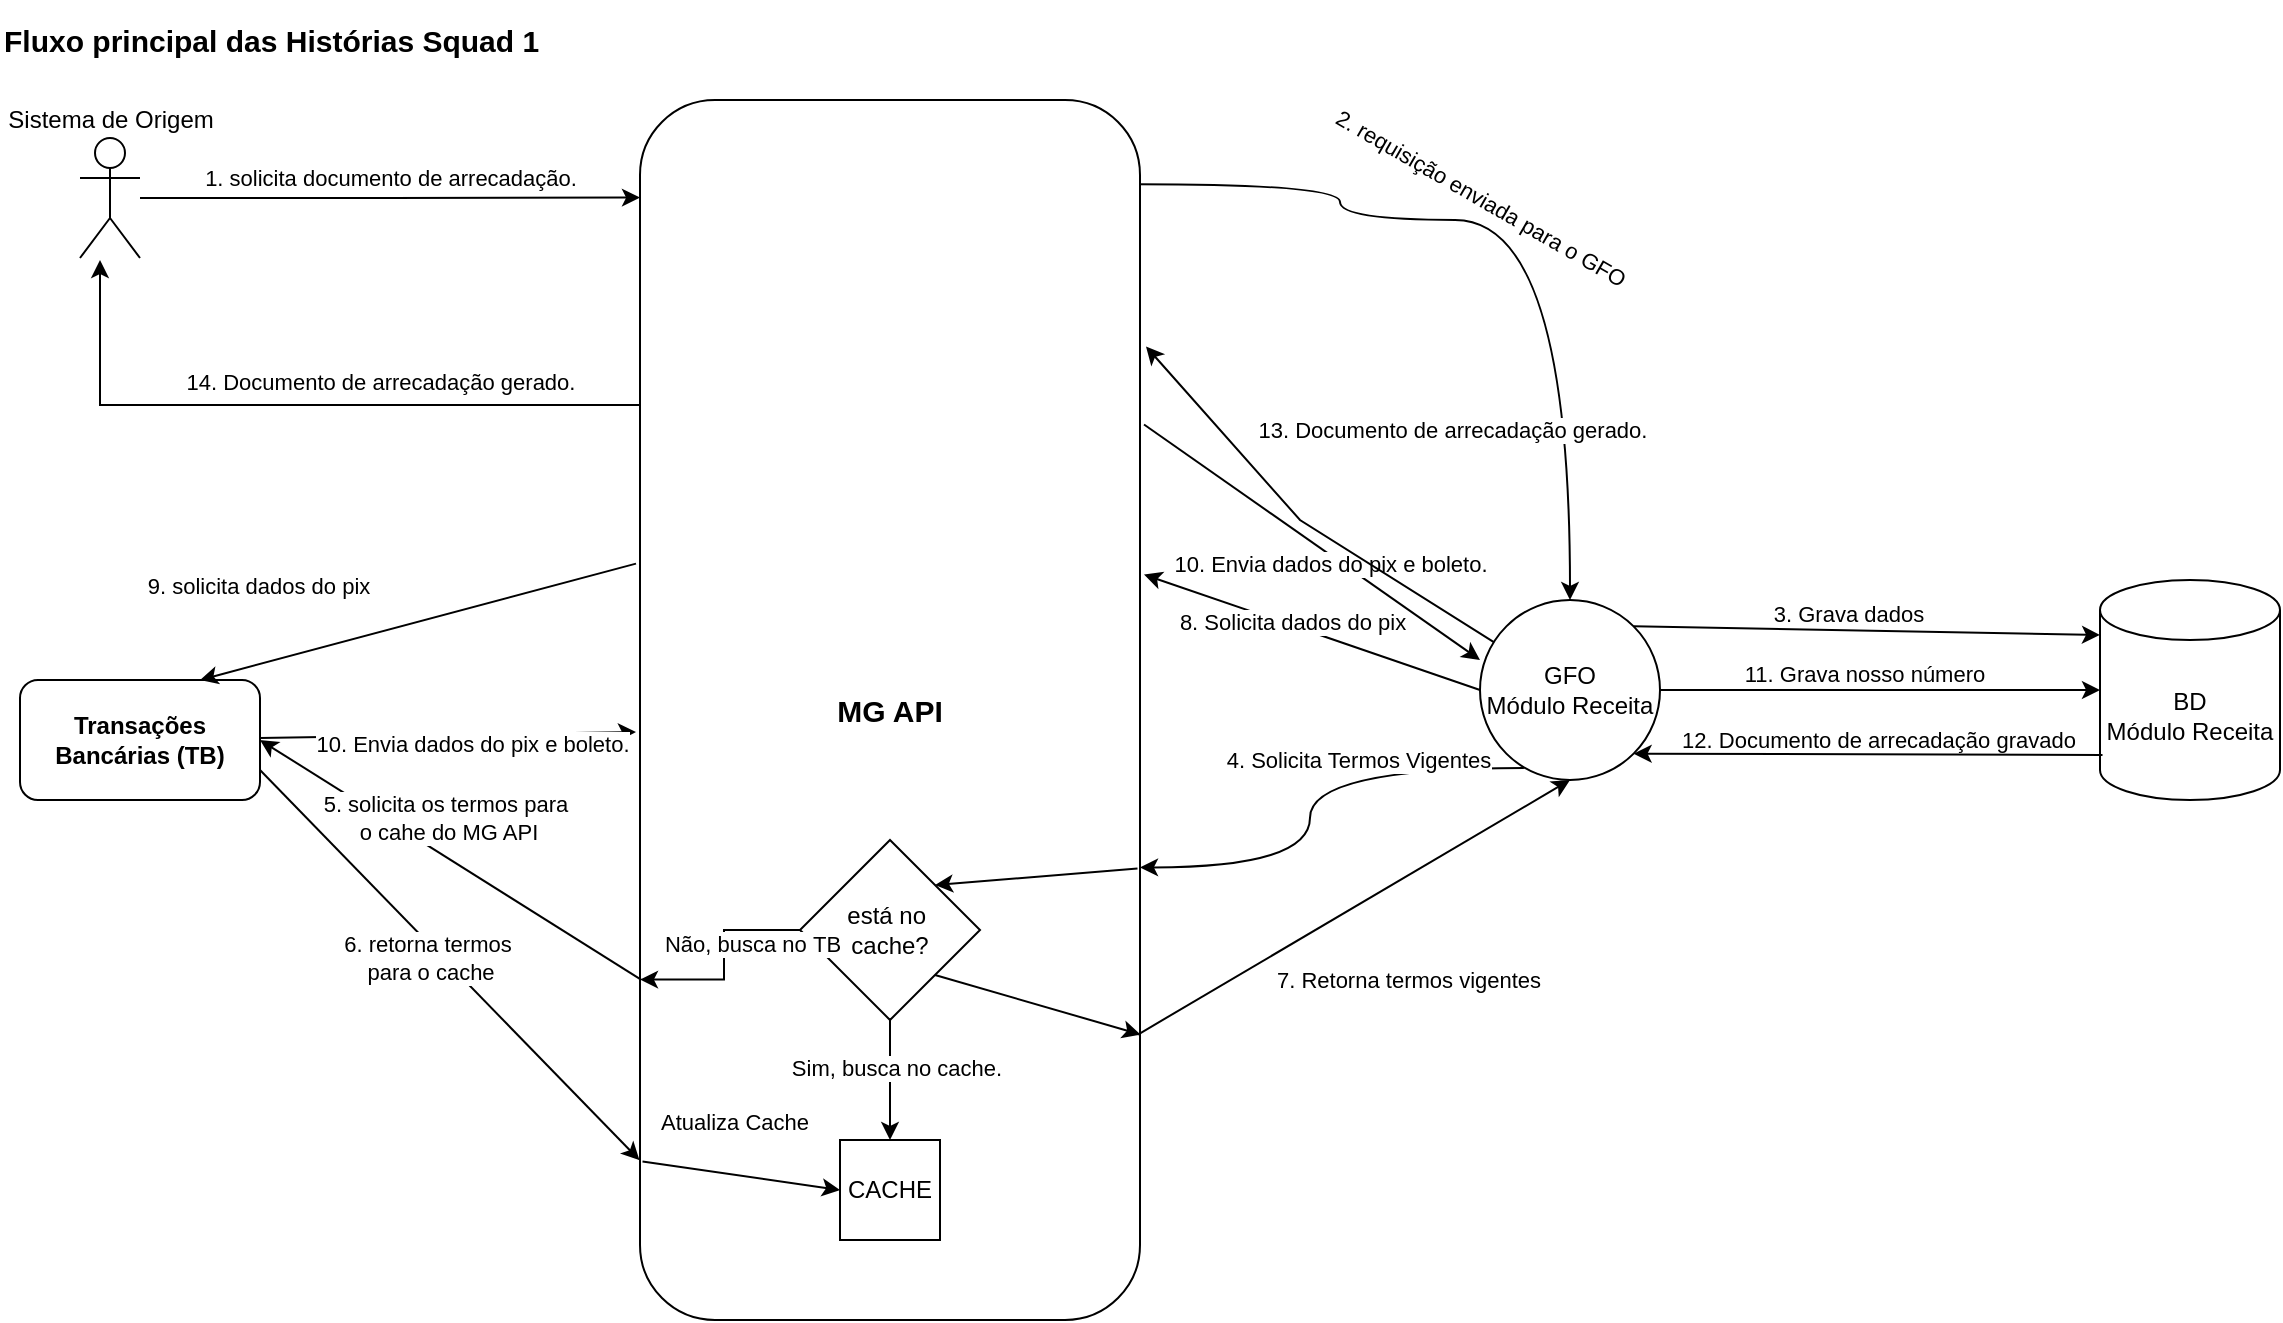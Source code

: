 <mxfile version="26.1.1">
  <diagram name="Página-1" id="YrHWLLRZg41H_uWT5WWp">
    <mxGraphModel dx="1728" dy="650" grid="1" gridSize="10" guides="1" tooltips="1" connect="1" arrows="1" fold="1" page="1" pageScale="1" pageWidth="1200" pageHeight="1600" math="0" shadow="0">
      <root>
        <mxCell id="0" />
        <mxCell id="1" parent="0" />
        <mxCell id="YWVrHOccRznsvWWrB8TM-1" value="GFO&lt;div&gt;Módulo Receita&lt;/div&gt;" style="ellipse;whiteSpace=wrap;html=1;aspect=fixed;" vertex="1" parent="1">
          <mxGeometry x="760" y="340" width="90" height="90" as="geometry" />
        </mxCell>
        <mxCell id="YWVrHOccRznsvWWrB8TM-8" style="edgeStyle=orthogonalEdgeStyle;rounded=0;orthogonalLoop=1;jettySize=auto;html=1;entryX=0;entryY=0.08;entryDx=0;entryDy=0;entryPerimeter=0;" edge="1" parent="1" source="YWVrHOccRznsvWWrB8TM-2" target="YWVrHOccRznsvWWrB8TM-16">
          <mxGeometry relative="1" as="geometry">
            <mxPoint x="424.64" y="207.77" as="targetPoint" />
          </mxGeometry>
        </mxCell>
        <mxCell id="YWVrHOccRznsvWWrB8TM-9" value="1. solicita documento de arrecadação." style="edgeLabel;html=1;align=center;verticalAlign=middle;resizable=0;points=[];" vertex="1" connectable="0" parent="YWVrHOccRznsvWWrB8TM-8">
          <mxGeometry x="0.045" relative="1" as="geometry">
            <mxPoint x="-6" y="-10" as="offset" />
          </mxGeometry>
        </mxCell>
        <mxCell id="YWVrHOccRznsvWWrB8TM-2" value="Sistema de Origem" style="shape=umlActor;verticalLabelPosition=top;verticalAlign=bottom;html=1;outlineConnect=0;labelPosition=center;align=center;" vertex="1" parent="1">
          <mxGeometry x="60" y="109" width="30" height="60" as="geometry" />
        </mxCell>
        <mxCell id="YWVrHOccRznsvWWrB8TM-4" value="&lt;b&gt;Transações Bancárias (TB)&lt;/b&gt;" style="rounded=1;whiteSpace=wrap;html=1;" vertex="1" parent="1">
          <mxGeometry x="30" y="380" width="120" height="60" as="geometry" />
        </mxCell>
        <mxCell id="YWVrHOccRznsvWWrB8TM-10" value="" style="endArrow=classic;html=1;rounded=0;entryX=0.5;entryY=0;entryDx=0;entryDy=0;exitX=0.996;exitY=0.069;exitDx=0;exitDy=0;exitPerimeter=0;edgeStyle=orthogonalEdgeStyle;curved=1;" edge="1" parent="1" source="YWVrHOccRznsvWWrB8TM-16" target="YWVrHOccRznsvWWrB8TM-1">
          <mxGeometry width="50" height="50" relative="1" as="geometry">
            <mxPoint x="512.64" y="204.06" as="sourcePoint" />
            <mxPoint x="620" y="380" as="targetPoint" />
            <Array as="points">
              <mxPoint x="690" y="132" />
              <mxPoint x="690" y="150" />
              <mxPoint x="805" y="150" />
            </Array>
          </mxGeometry>
        </mxCell>
        <mxCell id="YWVrHOccRznsvWWrB8TM-11" value="2. requisição enviada para o GFO" style="edgeLabel;html=1;align=center;verticalAlign=middle;resizable=0;points=[];rotation=30;" vertex="1" connectable="0" parent="YWVrHOccRznsvWWrB8TM-10">
          <mxGeometry x="-0.311" y="3" relative="1" as="geometry">
            <mxPoint x="43" y="-8" as="offset" />
          </mxGeometry>
        </mxCell>
        <mxCell id="YWVrHOccRznsvWWrB8TM-12" value="BD&lt;div&gt;Módulo Receita&lt;/div&gt;" style="shape=cylinder3;whiteSpace=wrap;html=1;boundedLbl=1;backgroundOutline=1;size=15;" vertex="1" parent="1">
          <mxGeometry x="1070" y="330" width="90" height="110" as="geometry" />
        </mxCell>
        <mxCell id="YWVrHOccRznsvWWrB8TM-13" style="rounded=0;orthogonalLoop=1;jettySize=auto;html=1;entryX=0;entryY=0;entryDx=0;entryDy=27.5;entryPerimeter=0;exitX=1;exitY=0;exitDx=0;exitDy=0;" edge="1" parent="1" source="YWVrHOccRznsvWWrB8TM-1" target="YWVrHOccRznsvWWrB8TM-12">
          <mxGeometry relative="1" as="geometry" />
        </mxCell>
        <mxCell id="YWVrHOccRznsvWWrB8TM-14" value="3. Grava dados" style="edgeLabel;html=1;align=center;verticalAlign=middle;resizable=0;points=[];labelBackgroundColor=none;" vertex="1" connectable="0" parent="YWVrHOccRznsvWWrB8TM-13">
          <mxGeometry x="-0.182" y="4" relative="1" as="geometry">
            <mxPoint x="11" y="-4" as="offset" />
          </mxGeometry>
        </mxCell>
        <mxCell id="YWVrHOccRznsvWWrB8TM-16" value="&lt;b&gt;&lt;font style=&quot;font-size: 15px;&quot;&gt;MG API&lt;/font&gt;&lt;/b&gt;" style="rounded=1;whiteSpace=wrap;html=1;" vertex="1" parent="1">
          <mxGeometry x="340" y="90" width="250" height="610" as="geometry" />
        </mxCell>
        <mxCell id="YWVrHOccRznsvWWrB8TM-15" value="CACHE" style="whiteSpace=wrap;html=1;aspect=fixed;" vertex="1" parent="1">
          <mxGeometry x="440" y="610" width="50" height="50" as="geometry" />
        </mxCell>
        <mxCell id="YWVrHOccRznsvWWrB8TM-17" style="edgeStyle=orthogonalEdgeStyle;rounded=0;orthogonalLoop=1;jettySize=auto;html=1;entryX=1;entryY=0.629;entryDx=0;entryDy=0;entryPerimeter=0;curved=1;exitX=0.244;exitY=0.933;exitDx=0;exitDy=0;exitPerimeter=0;" edge="1" parent="1" source="YWVrHOccRznsvWWrB8TM-1" target="YWVrHOccRznsvWWrB8TM-16">
          <mxGeometry relative="1" as="geometry" />
        </mxCell>
        <mxCell id="YWVrHOccRznsvWWrB8TM-25" value="4. Solicita Termos Vigentes" style="edgeLabel;html=1;align=center;verticalAlign=middle;resizable=0;points=[];" vertex="1" connectable="0" parent="YWVrHOccRznsvWWrB8TM-17">
          <mxGeometry x="-0.655" y="3" relative="1" as="geometry">
            <mxPoint x="-42" y="-7" as="offset" />
          </mxGeometry>
        </mxCell>
        <mxCell id="YWVrHOccRznsvWWrB8TM-20" style="edgeStyle=orthogonalEdgeStyle;rounded=0;orthogonalLoop=1;jettySize=auto;html=1;" edge="1" parent="1" source="YWVrHOccRznsvWWrB8TM-18" target="YWVrHOccRznsvWWrB8TM-15">
          <mxGeometry relative="1" as="geometry" />
        </mxCell>
        <mxCell id="YWVrHOccRznsvWWrB8TM-21" value="Sim, busca no cache." style="edgeLabel;html=1;align=center;verticalAlign=middle;resizable=0;points=[];" vertex="1" connectable="0" parent="YWVrHOccRznsvWWrB8TM-20">
          <mxGeometry x="-0.207" y="3" relative="1" as="geometry">
            <mxPoint as="offset" />
          </mxGeometry>
        </mxCell>
        <mxCell id="YWVrHOccRznsvWWrB8TM-18" value="está no&amp;nbsp;&lt;div&gt;cache?&lt;/div&gt;" style="rhombus;whiteSpace=wrap;html=1;" vertex="1" parent="1">
          <mxGeometry x="420" y="460" width="90" height="90" as="geometry" />
        </mxCell>
        <mxCell id="YWVrHOccRznsvWWrB8TM-19" value="" style="endArrow=classic;html=1;rounded=0;exitX=0.995;exitY=0.63;exitDx=0;exitDy=0;exitPerimeter=0;entryX=1;entryY=0;entryDx=0;entryDy=0;" edge="1" parent="1" target="YWVrHOccRznsvWWrB8TM-18">
          <mxGeometry width="50" height="50" relative="1" as="geometry">
            <mxPoint x="588.75" y="474.3" as="sourcePoint" />
            <mxPoint x="485" y="480" as="targetPoint" />
          </mxGeometry>
        </mxCell>
        <mxCell id="YWVrHOccRznsvWWrB8TM-22" style="edgeStyle=orthogonalEdgeStyle;rounded=0;orthogonalLoop=1;jettySize=auto;html=1;entryX=0;entryY=0.721;entryDx=0;entryDy=0;entryPerimeter=0;exitX=0;exitY=0.5;exitDx=0;exitDy=0;" edge="1" parent="1" source="YWVrHOccRznsvWWrB8TM-18" target="YWVrHOccRznsvWWrB8TM-16">
          <mxGeometry relative="1" as="geometry">
            <Array as="points">
              <mxPoint x="382" y="530" />
            </Array>
          </mxGeometry>
        </mxCell>
        <mxCell id="YWVrHOccRznsvWWrB8TM-24" value="Não, busca no&amp;nbsp;&lt;span style=&quot;background-color: light-dark(#ffffff, var(--ge-dark-color, #121212)); color: light-dark(rgb(0, 0, 0), rgb(255, 255, 255));&quot;&gt;TB&lt;/span&gt;" style="edgeLabel;html=1;align=center;verticalAlign=middle;resizable=0;points=[];" vertex="1" connectable="0" parent="YWVrHOccRznsvWWrB8TM-22">
          <mxGeometry x="0.109" y="3" relative="1" as="geometry">
            <mxPoint x="11" y="-13" as="offset" />
          </mxGeometry>
        </mxCell>
        <mxCell id="YWVrHOccRznsvWWrB8TM-23" value="" style="endArrow=classic;html=1;rounded=0;exitX=0.002;exitY=0.721;exitDx=0;exitDy=0;exitPerimeter=0;entryX=1;entryY=0.5;entryDx=0;entryDy=0;" edge="1" parent="1" source="YWVrHOccRznsvWWrB8TM-16" target="YWVrHOccRznsvWWrB8TM-4">
          <mxGeometry width="50" height="50" relative="1" as="geometry">
            <mxPoint x="660" y="550" as="sourcePoint" />
            <mxPoint x="710" y="500" as="targetPoint" />
          </mxGeometry>
        </mxCell>
        <mxCell id="YWVrHOccRznsvWWrB8TM-29" value="5. solicita os termos para&amp;nbsp;&lt;div&gt;o cahe do MG API&lt;/div&gt;" style="edgeLabel;html=1;align=center;verticalAlign=middle;resizable=0;points=[];" vertex="1" connectable="0" parent="YWVrHOccRznsvWWrB8TM-23">
          <mxGeometry x="-0.04" y="-2" relative="1" as="geometry">
            <mxPoint x="-6" y="-22" as="offset" />
          </mxGeometry>
        </mxCell>
        <mxCell id="YWVrHOccRznsvWWrB8TM-26" value="" style="endArrow=classic;html=1;rounded=0;exitX=1;exitY=0.75;exitDx=0;exitDy=0;entryX=-0.001;entryY=0.869;entryDx=0;entryDy=0;entryPerimeter=0;" edge="1" parent="1" source="YWVrHOccRznsvWWrB8TM-4" target="YWVrHOccRznsvWWrB8TM-16">
          <mxGeometry width="50" height="50" relative="1" as="geometry">
            <mxPoint x="660" y="460" as="sourcePoint" />
            <mxPoint x="710" y="410" as="targetPoint" />
          </mxGeometry>
        </mxCell>
        <mxCell id="YWVrHOccRznsvWWrB8TM-30" value="6. retorna termos&amp;nbsp;&lt;div&gt;para o cache&lt;/div&gt;" style="edgeLabel;html=1;align=center;verticalAlign=middle;resizable=0;points=[];" vertex="1" connectable="0" parent="YWVrHOccRznsvWWrB8TM-26">
          <mxGeometry x="-0.344" relative="1" as="geometry">
            <mxPoint x="22" y="30" as="offset" />
          </mxGeometry>
        </mxCell>
        <mxCell id="YWVrHOccRznsvWWrB8TM-27" value="" style="endArrow=classic;html=1;rounded=0;exitX=0.005;exitY=0.87;exitDx=0;exitDy=0;exitPerimeter=0;entryX=0;entryY=0.5;entryDx=0;entryDy=0;" edge="1" parent="1" source="YWVrHOccRznsvWWrB8TM-16" target="YWVrHOccRznsvWWrB8TM-15">
          <mxGeometry width="50" height="50" relative="1" as="geometry">
            <mxPoint x="660" y="460" as="sourcePoint" />
            <mxPoint x="710" y="410" as="targetPoint" />
          </mxGeometry>
        </mxCell>
        <mxCell id="YWVrHOccRznsvWWrB8TM-28" value="Atualiza Cache" style="edgeLabel;html=1;align=center;verticalAlign=middle;resizable=0;points=[];" vertex="1" connectable="0" parent="YWVrHOccRznsvWWrB8TM-27">
          <mxGeometry x="-0.088" y="1" relative="1" as="geometry">
            <mxPoint y="-25" as="offset" />
          </mxGeometry>
        </mxCell>
        <mxCell id="YWVrHOccRznsvWWrB8TM-31" value="" style="endArrow=classic;html=1;rounded=0;exitX=1;exitY=1;exitDx=0;exitDy=0;entryX=1.001;entryY=0.766;entryDx=0;entryDy=0;entryPerimeter=0;" edge="1" parent="1" source="YWVrHOccRznsvWWrB8TM-18" target="YWVrHOccRznsvWWrB8TM-16">
          <mxGeometry width="50" height="50" relative="1" as="geometry">
            <mxPoint x="620" y="580" as="sourcePoint" />
            <mxPoint x="670" y="530" as="targetPoint" />
          </mxGeometry>
        </mxCell>
        <mxCell id="YWVrHOccRznsvWWrB8TM-32" value="" style="endArrow=classic;html=1;rounded=0;exitX=0.996;exitY=0.766;exitDx=0;exitDy=0;exitPerimeter=0;entryX=0.5;entryY=1;entryDx=0;entryDy=0;" edge="1" parent="1" source="YWVrHOccRznsvWWrB8TM-16" target="YWVrHOccRznsvWWrB8TM-1">
          <mxGeometry width="50" height="50" relative="1" as="geometry">
            <mxPoint x="640" y="560" as="sourcePoint" />
            <mxPoint x="690" y="510" as="targetPoint" />
          </mxGeometry>
        </mxCell>
        <mxCell id="YWVrHOccRznsvWWrB8TM-33" value="7. Retorna termos vigentes" style="edgeLabel;html=1;align=center;verticalAlign=middle;resizable=0;points=[];" vertex="1" connectable="0" parent="YWVrHOccRznsvWWrB8TM-32">
          <mxGeometry x="-0.333" y="1" relative="1" as="geometry">
            <mxPoint x="63" y="16" as="offset" />
          </mxGeometry>
        </mxCell>
        <mxCell id="YWVrHOccRznsvWWrB8TM-34" value="" style="endArrow=classic;html=1;rounded=0;entryX=1.008;entryY=0.389;entryDx=0;entryDy=0;entryPerimeter=0;exitX=0;exitY=0.5;exitDx=0;exitDy=0;" edge="1" parent="1" source="YWVrHOccRznsvWWrB8TM-1" target="YWVrHOccRznsvWWrB8TM-16">
          <mxGeometry width="50" height="50" relative="1" as="geometry">
            <mxPoint x="840" y="610" as="sourcePoint" />
            <mxPoint x="890" y="560" as="targetPoint" />
          </mxGeometry>
        </mxCell>
        <mxCell id="YWVrHOccRznsvWWrB8TM-35" value="8. Solicita dados do pix" style="edgeLabel;html=1;align=center;verticalAlign=middle;resizable=0;points=[];" vertex="1" connectable="0" parent="YWVrHOccRznsvWWrB8TM-34">
          <mxGeometry x="0.133" y="-2" relative="1" as="geometry">
            <mxPoint as="offset" />
          </mxGeometry>
        </mxCell>
        <mxCell id="YWVrHOccRznsvWWrB8TM-36" value="" style="endArrow=classic;html=1;rounded=0;entryX=0.75;entryY=0;entryDx=0;entryDy=0;exitX=-0.008;exitY=0.38;exitDx=0;exitDy=0;exitPerimeter=0;" edge="1" parent="1" source="YWVrHOccRznsvWWrB8TM-16" target="YWVrHOccRznsvWWrB8TM-4">
          <mxGeometry width="50" height="50" relative="1" as="geometry">
            <mxPoint x="220" y="440" as="sourcePoint" />
            <mxPoint x="270" y="390" as="targetPoint" />
          </mxGeometry>
        </mxCell>
        <mxCell id="YWVrHOccRznsvWWrB8TM-37" value="9. solicita dados do pix" style="edgeLabel;html=1;align=center;verticalAlign=middle;resizable=0;points=[];" vertex="1" connectable="0" parent="YWVrHOccRznsvWWrB8TM-36">
          <mxGeometry x="0.42" y="1" relative="1" as="geometry">
            <mxPoint x="-35" y="-31" as="offset" />
          </mxGeometry>
        </mxCell>
        <mxCell id="YWVrHOccRznsvWWrB8TM-38" style="rounded=0;orthogonalLoop=1;jettySize=auto;html=1;entryX=-0.008;entryY=0.518;entryDx=0;entryDy=0;entryPerimeter=0;" edge="1" parent="1" source="YWVrHOccRznsvWWrB8TM-4" target="YWVrHOccRznsvWWrB8TM-16">
          <mxGeometry relative="1" as="geometry" />
        </mxCell>
        <mxCell id="YWVrHOccRznsvWWrB8TM-39" value="10. Envia dados do pix e boleto." style="edgeLabel;html=1;align=center;verticalAlign=middle;resizable=0;points=[];" vertex="1" connectable="0" parent="YWVrHOccRznsvWWrB8TM-38">
          <mxGeometry x="0.124" y="-4" relative="1" as="geometry">
            <mxPoint as="offset" />
          </mxGeometry>
        </mxCell>
        <mxCell id="YWVrHOccRznsvWWrB8TM-40" style="rounded=0;orthogonalLoop=1;jettySize=auto;html=1;entryX=0;entryY=0.333;entryDx=0;entryDy=0;entryPerimeter=0;exitX=1.008;exitY=0.266;exitDx=0;exitDy=0;exitPerimeter=0;" edge="1" parent="1" source="YWVrHOccRznsvWWrB8TM-16" target="YWVrHOccRznsvWWrB8TM-1">
          <mxGeometry relative="1" as="geometry">
            <mxPoint x="790" y="244" as="sourcePoint" />
            <mxPoint x="994" y="120" as="targetPoint" />
          </mxGeometry>
        </mxCell>
        <mxCell id="YWVrHOccRznsvWWrB8TM-41" value="10. Envia dados do pix e boleto." style="edgeLabel;html=1;align=center;verticalAlign=middle;resizable=0;points=[];" vertex="1" connectable="0" parent="YWVrHOccRznsvWWrB8TM-40">
          <mxGeometry x="0.124" y="-4" relative="1" as="geometry">
            <mxPoint as="offset" />
          </mxGeometry>
        </mxCell>
        <mxCell id="YWVrHOccRznsvWWrB8TM-42" style="rounded=0;orthogonalLoop=1;jettySize=auto;html=1;entryX=0;entryY=0.5;entryDx=0;entryDy=0;entryPerimeter=0;exitX=1;exitY=0.5;exitDx=0;exitDy=0;" edge="1" parent="1" source="YWVrHOccRznsvWWrB8TM-1" target="YWVrHOccRznsvWWrB8TM-12">
          <mxGeometry relative="1" as="geometry" />
        </mxCell>
        <mxCell id="YWVrHOccRznsvWWrB8TM-43" value="11. Grava nosso número" style="edgeLabel;html=1;align=center;verticalAlign=middle;resizable=0;points=[];labelBackgroundColor=none;" vertex="1" connectable="0" parent="YWVrHOccRznsvWWrB8TM-42">
          <mxGeometry x="-0.295" y="3" relative="1" as="geometry">
            <mxPoint x="24" y="-5" as="offset" />
          </mxGeometry>
        </mxCell>
        <mxCell id="YWVrHOccRznsvWWrB8TM-44" style="rounded=0;orthogonalLoop=1;jettySize=auto;html=1;exitX=0.014;exitY=0.795;exitDx=0;exitDy=0;exitPerimeter=0;entryX=1;entryY=1;entryDx=0;entryDy=0;" edge="1" parent="1" source="YWVrHOccRznsvWWrB8TM-12" target="YWVrHOccRznsvWWrB8TM-1">
          <mxGeometry relative="1" as="geometry">
            <mxPoint x="880" y="480" as="targetPoint" />
          </mxGeometry>
        </mxCell>
        <mxCell id="YWVrHOccRznsvWWrB8TM-45" value="12. Documento de arrecadação gravado" style="edgeLabel;html=1;align=center;verticalAlign=middle;resizable=0;points=[];labelBackgroundColor=none;" vertex="1" connectable="0" parent="YWVrHOccRznsvWWrB8TM-44">
          <mxGeometry x="-0.186" y="1" relative="1" as="geometry">
            <mxPoint x="-17" y="-8" as="offset" />
          </mxGeometry>
        </mxCell>
        <mxCell id="YWVrHOccRznsvWWrB8TM-46" style="rounded=0;orthogonalLoop=1;jettySize=auto;html=1;entryX=1.012;entryY=0.202;entryDx=0;entryDy=0;entryPerimeter=0;" edge="1" parent="1" source="YWVrHOccRznsvWWrB8TM-1" target="YWVrHOccRznsvWWrB8TM-16">
          <mxGeometry relative="1" as="geometry">
            <Array as="points">
              <mxPoint x="670" y="300" />
            </Array>
          </mxGeometry>
        </mxCell>
        <mxCell id="YWVrHOccRznsvWWrB8TM-47" value="13. Documento de arrecadação gerado." style="edgeLabel;html=1;align=center;verticalAlign=middle;resizable=0;points=[];" vertex="1" connectable="0" parent="YWVrHOccRznsvWWrB8TM-46">
          <mxGeometry x="-0.252" y="-2" relative="1" as="geometry">
            <mxPoint x="51" y="-59" as="offset" />
          </mxGeometry>
        </mxCell>
        <mxCell id="YWVrHOccRznsvWWrB8TM-48" style="edgeStyle=orthogonalEdgeStyle;rounded=0;orthogonalLoop=1;jettySize=auto;html=1;exitX=0;exitY=0.25;exitDx=0;exitDy=0;" edge="1" parent="1" source="YWVrHOccRznsvWWrB8TM-16">
          <mxGeometry relative="1" as="geometry">
            <mxPoint x="70" y="170" as="targetPoint" />
            <Array as="points">
              <mxPoint x="70" y="243" />
            </Array>
          </mxGeometry>
        </mxCell>
        <mxCell id="YWVrHOccRznsvWWrB8TM-49" value="14. Documento de arrecadação gerado." style="edgeLabel;html=1;align=center;verticalAlign=middle;resizable=0;points=[];" vertex="1" connectable="0" parent="YWVrHOccRznsvWWrB8TM-48">
          <mxGeometry x="-0.215" y="3" relative="1" as="geometry">
            <mxPoint x="4" y="-15" as="offset" />
          </mxGeometry>
        </mxCell>
        <mxCell id="YWVrHOccRznsvWWrB8TM-50" value="&lt;b&gt;&lt;font style=&quot;font-size: 15px;&quot;&gt;Fluxo principal das Histórias Squad 1&lt;/font&gt;&lt;/b&gt;" style="text;html=1;align=left;verticalAlign=middle;whiteSpace=wrap;rounded=0;" vertex="1" parent="1">
          <mxGeometry x="20" y="40" width="290" height="40" as="geometry" />
        </mxCell>
      </root>
    </mxGraphModel>
  </diagram>
</mxfile>
